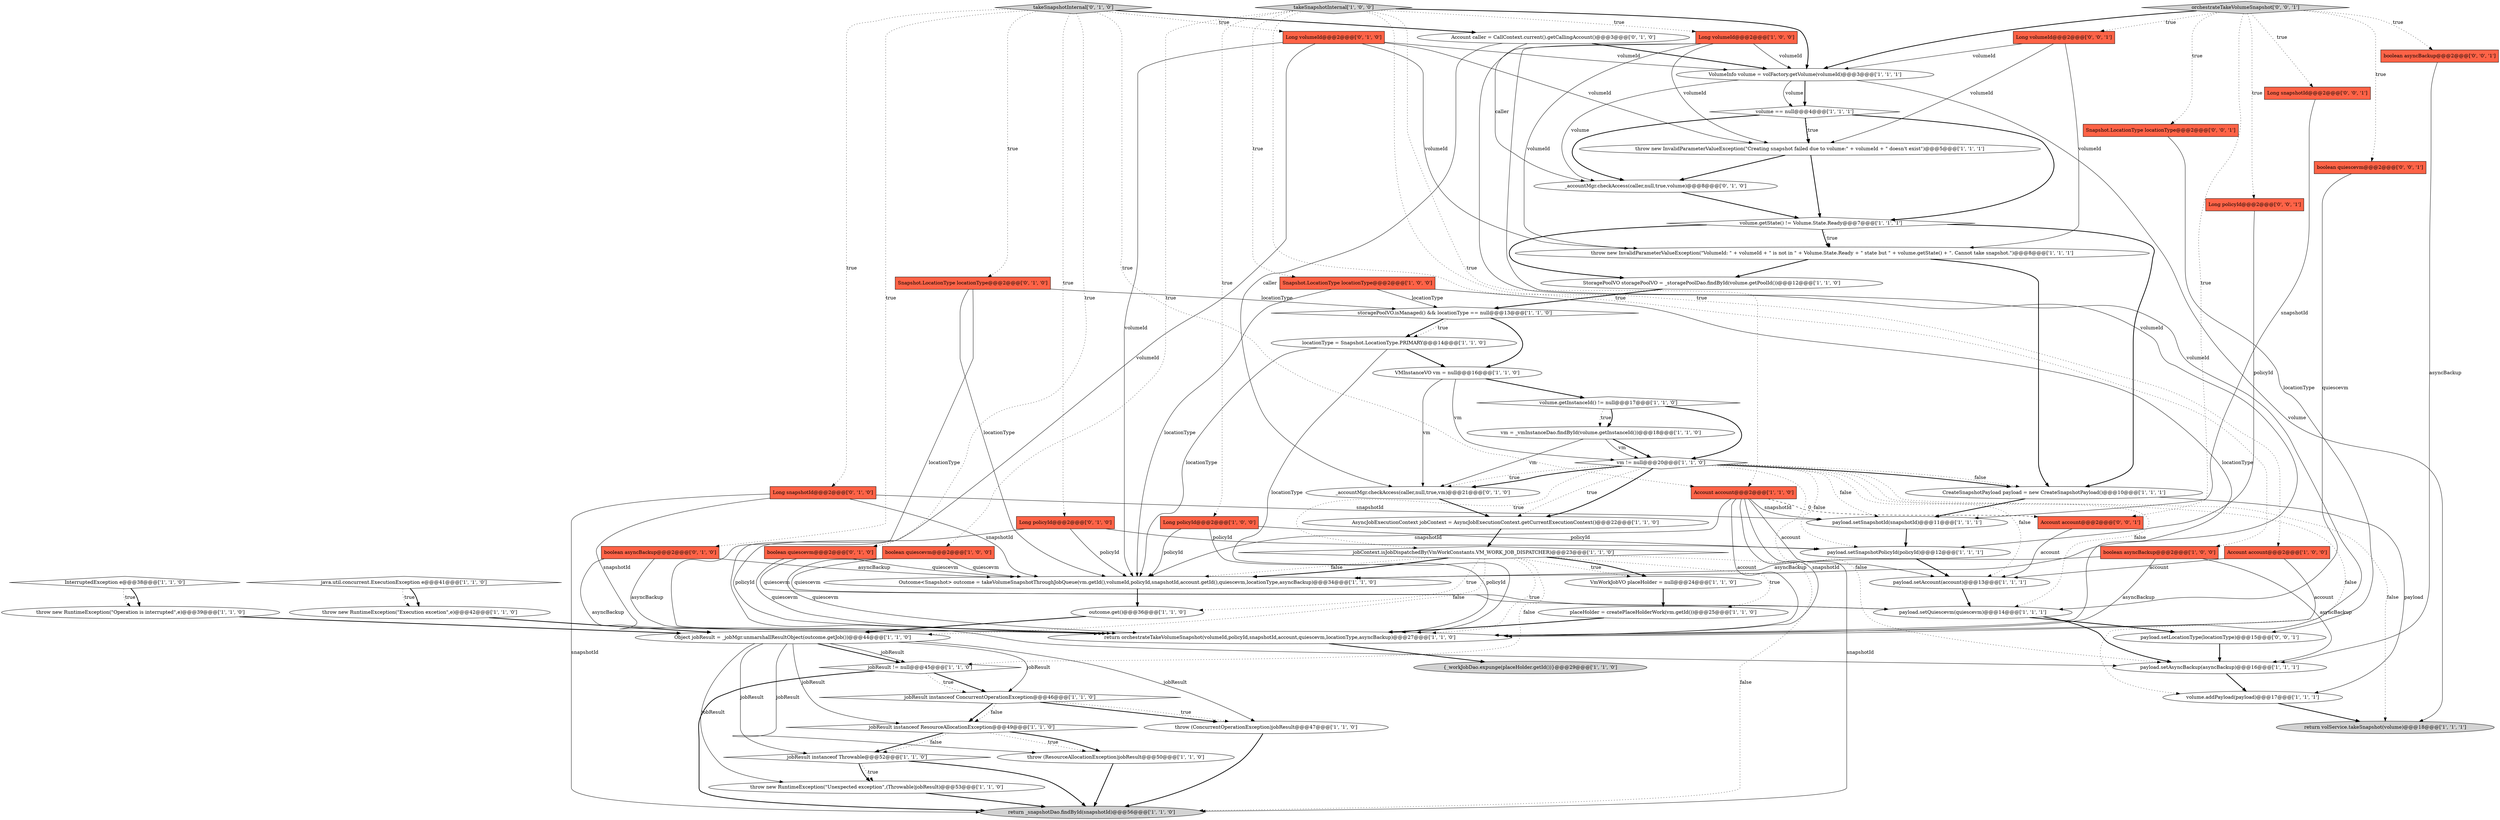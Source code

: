 digraph {
9 [style = filled, label = "return _snapshotDao.findById(snapshotId)@@@56@@@['1', '1', '0']", fillcolor = lightgray, shape = ellipse image = "AAA0AAABBB1BBB"];
36 [style = filled, label = "jobResult instanceof Throwable@@@52@@@['1', '1', '0']", fillcolor = white, shape = diamond image = "AAA0AAABBB1BBB"];
0 [style = filled, label = "boolean quiescevm@@@2@@@['1', '0', '0']", fillcolor = tomato, shape = box image = "AAA0AAABBB1BBB"];
13 [style = filled, label = "CreateSnapshotPayload payload = new CreateSnapshotPayload()@@@10@@@['1', '1', '1']", fillcolor = white, shape = ellipse image = "AAA0AAABBB1BBB"];
28 [style = filled, label = "jobContext.isJobDispatchedBy(VmWorkConstants.VM_WORK_JOB_DISPATCHER)@@@23@@@['1', '1', '0']", fillcolor = white, shape = diamond image = "AAA0AAABBB1BBB"];
2 [style = filled, label = "AsyncJobExecutionContext jobContext = AsyncJobExecutionContext.getCurrentExecutionContext()@@@22@@@['1', '1', '0']", fillcolor = white, shape = ellipse image = "AAA0AAABBB1BBB"];
47 [style = filled, label = "Account account@@@2@@@['1', '1', '0']", fillcolor = tomato, shape = box image = "AAA0AAABBB1BBB"];
21 [style = filled, label = "Snapshot.LocationType locationType@@@2@@@['1', '0', '0']", fillcolor = tomato, shape = box image = "AAA0AAABBB1BBB"];
49 [style = filled, label = "_accountMgr.checkAccess(caller,null,true,volume)@@@8@@@['0', '1', '0']", fillcolor = white, shape = ellipse image = "AAA1AAABBB2BBB"];
6 [style = filled, label = "return orchestrateTakeVolumeSnapshot(volumeId,policyId,snapshotId,account,quiescevm,locationType,asyncBackup)@@@27@@@['1', '1', '0']", fillcolor = white, shape = ellipse image = "AAA0AAABBB1BBB"];
16 [style = filled, label = "payload.setSnapshotPolicyId(policyId)@@@12@@@['1', '1', '1']", fillcolor = white, shape = ellipse image = "AAA0AAABBB1BBB"];
29 [style = filled, label = "Long volumeId@@@2@@@['1', '0', '0']", fillcolor = tomato, shape = box image = "AAA0AAABBB1BBB"];
38 [style = filled, label = "throw new InvalidParameterValueException(\"Creating snapshot failed due to volume:\" + volumeId + \" doesn't exist\")@@@5@@@['1', '1', '1']", fillcolor = white, shape = ellipse image = "AAA0AAABBB1BBB"];
63 [style = filled, label = "boolean asyncBackup@@@2@@@['0', '0', '1']", fillcolor = tomato, shape = box image = "AAA0AAABBB3BBB"];
45 [style = filled, label = "Outcome<Snapshot> outcome = takeVolumeSnapshotThroughJobQueue(vm.getId(),volumeId,policyId,snapshotId,account.getId(),quiescevm,locationType,asyncBackup)@@@34@@@['1', '1', '0']", fillcolor = white, shape = ellipse image = "AAA0AAABBB1BBB"];
51 [style = filled, label = "Long volumeId@@@2@@@['0', '1', '0']", fillcolor = tomato, shape = box image = "AAA0AAABBB2BBB"];
61 [style = filled, label = "payload.setLocationType(locationType)@@@15@@@['0', '0', '1']", fillcolor = white, shape = ellipse image = "AAA0AAABBB3BBB"];
31 [style = filled, label = "volume.getState() != Volume.State.Ready@@@7@@@['1', '1', '1']", fillcolor = white, shape = diamond image = "AAA0AAABBB1BBB"];
32 [style = filled, label = "volume.getInstanceId() != null@@@17@@@['1', '1', '0']", fillcolor = white, shape = diamond image = "AAA0AAABBB1BBB"];
33 [style = filled, label = "throw (ConcurrentOperationException)jobResult@@@47@@@['1', '1', '0']", fillcolor = white, shape = ellipse image = "AAA0AAABBB1BBB"];
64 [style = filled, label = "Long snapshotId@@@2@@@['0', '0', '1']", fillcolor = tomato, shape = box image = "AAA0AAABBB3BBB"];
66 [style = filled, label = "Snapshot.LocationType locationType@@@2@@@['0', '0', '1']", fillcolor = tomato, shape = box image = "AAA0AAABBB3BBB"];
35 [style = filled, label = "vm != null@@@20@@@['1', '1', '0']", fillcolor = white, shape = diamond image = "AAA0AAABBB1BBB"];
62 [style = filled, label = "boolean quiescevm@@@2@@@['0', '0', '1']", fillcolor = tomato, shape = box image = "AAA0AAABBB3BBB"];
22 [style = filled, label = "java.util.concurrent.ExecutionException e@@@41@@@['1', '1', '0']", fillcolor = white, shape = diamond image = "AAA0AAABBB1BBB"];
11 [style = filled, label = "VMInstanceVO vm = null@@@16@@@['1', '1', '0']", fillcolor = white, shape = ellipse image = "AAA0AAABBB1BBB"];
27 [style = filled, label = "StoragePoolVO storagePoolVO = _storagePoolDao.findById(volume.getPoolId())@@@12@@@['1', '1', '0']", fillcolor = white, shape = ellipse image = "AAA0AAABBB1BBB"];
15 [style = filled, label = "payload.setAsyncBackup(asyncBackup)@@@16@@@['1', '1', '1']", fillcolor = white, shape = ellipse image = "AAA0AAABBB1BBB"];
34 [style = filled, label = "payload.setQuiescevm(quiescevm)@@@14@@@['1', '1', '1']", fillcolor = white, shape = ellipse image = "AAA0AAABBB1BBB"];
57 [style = filled, label = "Long policyId@@@2@@@['0', '1', '0']", fillcolor = tomato, shape = box image = "AAA0AAABBB2BBB"];
65 [style = filled, label = "orchestrateTakeVolumeSnapshot['0', '0', '1']", fillcolor = lightgray, shape = diamond image = "AAA0AAABBB3BBB"];
18 [style = filled, label = "placeHolder = createPlaceHolderWork(vm.getId())@@@25@@@['1', '1', '0']", fillcolor = white, shape = ellipse image = "AAA0AAABBB1BBB"];
52 [style = filled, label = "Snapshot.LocationType locationType@@@2@@@['0', '1', '0']", fillcolor = tomato, shape = box image = "AAA0AAABBB2BBB"];
10 [style = filled, label = "storagePoolVO.isManaged() && locationType == null@@@13@@@['1', '1', '0']", fillcolor = white, shape = diamond image = "AAA0AAABBB1BBB"];
8 [style = filled, label = "volume == null@@@4@@@['1', '1', '1']", fillcolor = white, shape = diamond image = "AAA0AAABBB1BBB"];
4 [style = filled, label = "boolean asyncBackup@@@2@@@['1', '0', '0']", fillcolor = tomato, shape = box image = "AAA0AAABBB1BBB"];
41 [style = filled, label = "outcome.get()@@@36@@@['1', '1', '0']", fillcolor = white, shape = ellipse image = "AAA0AAABBB1BBB"];
37 [style = filled, label = "{_workJobDao.expunge(placeHolder.getId())}@@@29@@@['1', '1', '0']", fillcolor = lightgray, shape = ellipse image = "AAA0AAABBB1BBB"];
56 [style = filled, label = "_accountMgr.checkAccess(caller,null,true,vm)@@@21@@@['0', '1', '0']", fillcolor = white, shape = ellipse image = "AAA1AAABBB2BBB"];
17 [style = filled, label = "jobResult instanceof ResourceAllocationException@@@49@@@['1', '1', '0']", fillcolor = white, shape = diamond image = "AAA0AAABBB1BBB"];
58 [style = filled, label = "boolean quiescevm@@@2@@@['0', '1', '0']", fillcolor = tomato, shape = box image = "AAA0AAABBB2BBB"];
7 [style = filled, label = "InterruptedException e@@@38@@@['1', '1', '0']", fillcolor = white, shape = diamond image = "AAA0AAABBB1BBB"];
43 [style = filled, label = "Object jobResult = _jobMgr.unmarshallResultObject(outcome.getJob())@@@44@@@['1', '1', '0']", fillcolor = white, shape = ellipse image = "AAA0AAABBB1BBB"];
24 [style = filled, label = "throw new RuntimeException(\"Unexpected exception\",(Throwable)jobResult)@@@53@@@['1', '1', '0']", fillcolor = white, shape = ellipse image = "AAA0AAABBB1BBB"];
40 [style = filled, label = "return volService.takeSnapshot(volume)@@@18@@@['1', '1', '1']", fillcolor = lightgray, shape = ellipse image = "AAA0AAABBB1BBB"];
53 [style = filled, label = "Account caller = CallContext.current().getCallingAccount()@@@3@@@['0', '1', '0']", fillcolor = white, shape = ellipse image = "AAA1AAABBB2BBB"];
48 [style = filled, label = "VolumeInfo volume = volFactory.getVolume(volumeId)@@@3@@@['1', '1', '1']", fillcolor = white, shape = ellipse image = "AAA0AAABBB1BBB"];
5 [style = filled, label = "vm = _vmInstanceDao.findById(volume.getInstanceId())@@@18@@@['1', '1', '0']", fillcolor = white, shape = ellipse image = "AAA0AAABBB1BBB"];
19 [style = filled, label = "takeSnapshotInternal['1', '0', '0']", fillcolor = lightgray, shape = diamond image = "AAA0AAABBB1BBB"];
55 [style = filled, label = "boolean asyncBackup@@@2@@@['0', '1', '0']", fillcolor = tomato, shape = box image = "AAA0AAABBB2BBB"];
59 [style = filled, label = "Long policyId@@@2@@@['0', '0', '1']", fillcolor = tomato, shape = box image = "AAA0AAABBB3BBB"];
12 [style = filled, label = "throw (ResourceAllocationException)jobResult@@@50@@@['1', '1', '0']", fillcolor = white, shape = ellipse image = "AAA0AAABBB1BBB"];
14 [style = filled, label = "throw new InvalidParameterValueException(\"VolumeId: \" + volumeId + \" is not in \" + Volume.State.Ready + \" state but \" + volume.getState() + \". Cannot take snapshot.\")@@@8@@@['1', '1', '1']", fillcolor = white, shape = ellipse image = "AAA0AAABBB1BBB"];
44 [style = filled, label = "payload.setAccount(account)@@@13@@@['1', '1', '1']", fillcolor = white, shape = ellipse image = "AAA0AAABBB1BBB"];
60 [style = filled, label = "Long volumeId@@@2@@@['0', '0', '1']", fillcolor = tomato, shape = box image = "AAA0AAABBB3BBB"];
26 [style = filled, label = "throw new RuntimeException(\"Operation is interrupted\",e)@@@39@@@['1', '1', '0']", fillcolor = white, shape = ellipse image = "AAA0AAABBB1BBB"];
25 [style = filled, label = "payload.setSnapshotId(snapshotId)@@@11@@@['1', '1', '1']", fillcolor = white, shape = ellipse image = "AAA0AAABBB1BBB"];
30 [style = filled, label = "locationType = Snapshot.LocationType.PRIMARY@@@14@@@['1', '1', '0']", fillcolor = white, shape = ellipse image = "AAA0AAABBB1BBB"];
39 [style = filled, label = "volume.addPayload(payload)@@@17@@@['1', '1', '1']", fillcolor = white, shape = ellipse image = "AAA0AAABBB1BBB"];
3 [style = filled, label = "Long policyId@@@2@@@['1', '0', '0']", fillcolor = tomato, shape = box image = "AAA0AAABBB1BBB"];
20 [style = filled, label = "Account account@@@2@@@['1', '0', '0']", fillcolor = tomato, shape = box image = "AAA0AAABBB1BBB"];
54 [style = filled, label = "Long snapshotId@@@2@@@['0', '1', '0']", fillcolor = tomato, shape = box image = "AAA0AAABBB2BBB"];
50 [style = filled, label = "takeSnapshotInternal['0', '1', '0']", fillcolor = lightgray, shape = diamond image = "AAA0AAABBB2BBB"];
1 [style = filled, label = "jobResult instanceof ConcurrentOperationException@@@46@@@['1', '1', '0']", fillcolor = white, shape = diamond image = "AAA0AAABBB1BBB"];
23 [style = filled, label = "throw new RuntimeException(\"Execution excetion\",e)@@@42@@@['1', '1', '0']", fillcolor = white, shape = ellipse image = "AAA0AAABBB1BBB"];
46 [style = filled, label = "jobResult != null@@@45@@@['1', '1', '0']", fillcolor = white, shape = diamond image = "AAA0AAABBB1BBB"];
42 [style = filled, label = "VmWorkJobVO placeHolder = null@@@24@@@['1', '1', '0']", fillcolor = white, shape = ellipse image = "AAA0AAABBB1BBB"];
67 [style = filled, label = "Account account@@@2@@@['0', '0', '1']", fillcolor = tomato, shape = box image = "AAA0AAABBB3BBB"];
19->21 [style = dotted, label="true"];
58->45 [style = solid, label="quiescevm"];
19->0 [style = dotted, label="true"];
35->40 [style = dotted, label="false"];
60->48 [style = solid, label="volumeId"];
65->66 [style = dotted, label="true"];
42->18 [style = bold, label=""];
3->6 [style = solid, label="policyId"];
28->6 [style = dotted, label="true"];
10->30 [style = bold, label=""];
50->54 [style = dotted, label="true"];
48->8 [style = bold, label=""];
29->14 [style = solid, label="volumeId"];
51->14 [style = solid, label="volumeId"];
58->6 [style = solid, label="quiescevm"];
13->25 [style = bold, label=""];
43->46 [style = bold, label=""];
54->9 [style = solid, label="snapshotId"];
6->37 [style = bold, label=""];
45->41 [style = bold, label=""];
34->61 [style = bold, label=""];
47->45 [style = solid, label="snapshotId"];
10->11 [style = bold, label=""];
8->31 [style = bold, label=""];
28->45 [style = dotted, label="false"];
57->16 [style = solid, label="policyId"];
43->33 [style = solid, label="jobResult"];
31->14 [style = dotted, label="true"];
1->33 [style = bold, label=""];
64->25 [style = solid, label="snapshotId"];
1->33 [style = dotted, label="true"];
53->56 [style = solid, label="caller"];
11->56 [style = solid, label="vm"];
4->45 [style = solid, label="asyncBackup"];
44->34 [style = bold, label=""];
50->57 [style = dotted, label="true"];
51->6 [style = solid, label="volumeId"];
35->56 [style = dotted, label="true"];
25->16 [style = bold, label=""];
0->34 [style = solid, label="quiescevm"];
48->40 [style = solid, label="volume"];
13->39 [style = solid, label="payload"];
29->45 [style = solid, label="volumeId"];
50->53 [style = bold, label=""];
35->15 [style = dotted, label="false"];
15->39 [style = bold, label=""];
1->17 [style = bold, label=""];
43->17 [style = solid, label="jobResult"];
33->9 [style = bold, label=""];
36->24 [style = bold, label=""];
47->25 [style = solid, label="snapshotId"];
49->31 [style = bold, label=""];
65->48 [style = bold, label=""];
19->3 [style = dotted, label="true"];
28->45 [style = bold, label=""];
53->49 [style = solid, label="caller"];
34->15 [style = bold, label=""];
35->44 [style = dotted, label="false"];
29->48 [style = solid, label="volumeId"];
30->45 [style = solid, label="locationType"];
14->13 [style = bold, label=""];
65->60 [style = dotted, label="true"];
21->45 [style = solid, label="locationType"];
35->13 [style = bold, label=""];
65->67 [style = dotted, label="true"];
57->45 [style = solid, label="policyId"];
23->43 [style = bold, label=""];
2->28 [style = bold, label=""];
51->45 [style = solid, label="volumeId"];
11->32 [style = bold, label=""];
19->20 [style = dotted, label="true"];
35->28 [style = dotted, label="true"];
12->9 [style = bold, label=""];
59->16 [style = solid, label="policyId"];
47->44 [style = solid, label="account"];
67->44 [style = solid, label="account"];
65->59 [style = dotted, label="true"];
29->6 [style = solid, label="volumeId"];
20->44 [style = solid, label="account"];
50->55 [style = dotted, label="true"];
38->31 [style = bold, label=""];
55->45 [style = solid, label="asyncBackup"];
58->34 [style = solid, label="quiescevm"];
4->6 [style = solid, label="asyncBackup"];
63->15 [style = solid, label="asyncBackup"];
46->1 [style = bold, label=""];
43->1 [style = solid, label="jobResult"];
8->49 [style = bold, label=""];
50->58 [style = dotted, label="true"];
20->6 [style = solid, label="account"];
19->48 [style = bold, label=""];
35->13 [style = dotted, label="false"];
28->42 [style = dotted, label="true"];
31->14 [style = bold, label=""];
62->34 [style = solid, label="quiescevm"];
32->5 [style = dotted, label="true"];
18->6 [style = bold, label=""];
60->38 [style = solid, label="volumeId"];
3->45 [style = solid, label="policyId"];
30->6 [style = solid, label="locationType"];
50->52 [style = dotted, label="true"];
22->23 [style = dotted, label="true"];
43->46 [style = solid, label="jobResult"];
55->15 [style = solid, label="asyncBackup"];
35->2 [style = bold, label=""];
28->46 [style = dotted, label="false"];
57->6 [style = solid, label="policyId"];
47->6 [style = solid, label="account"];
8->38 [style = dotted, label="true"];
21->10 [style = solid, label="locationType"];
51->48 [style = solid, label="volumeId"];
38->49 [style = bold, label=""];
21->6 [style = solid, label="locationType"];
7->26 [style = dotted, label="true"];
0->6 [style = solid, label="quiescevm"];
52->10 [style = solid, label="locationType"];
46->9 [style = bold, label=""];
5->35 [style = bold, label=""];
54->45 [style = solid, label="snapshotId"];
8->38 [style = bold, label=""];
43->24 [style = solid, label="jobResult"];
28->41 [style = dotted, label="true"];
17->36 [style = bold, label=""];
17->12 [style = dotted, label="true"];
47->9 [style = solid, label="snapshotId"];
53->48 [style = bold, label=""];
28->42 [style = bold, label=""];
19->29 [style = dotted, label="true"];
19->47 [style = dotted, label="true"];
50->47 [style = dotted, label="true"];
35->25 [style = dotted, label="false"];
24->9 [style = bold, label=""];
46->1 [style = dotted, label="true"];
28->43 [style = dotted, label="false"];
31->13 [style = bold, label=""];
65->64 [style = dotted, label="true"];
0->45 [style = solid, label="quiescevm"];
36->24 [style = dotted, label="true"];
26->43 [style = bold, label=""];
14->27 [style = bold, label=""];
61->15 [style = bold, label=""];
60->14 [style = solid, label="volumeId"];
47->6 [style = solid, label="snapshotId"];
29->38 [style = solid, label="volumeId"];
65->62 [style = dotted, label="true"];
35->56 [style = bold, label=""];
51->38 [style = solid, label="volumeId"];
32->5 [style = bold, label=""];
17->36 [style = dotted, label="false"];
52->6 [style = solid, label="locationType"];
41->43 [style = bold, label=""];
50->51 [style = dotted, label="true"];
1->17 [style = dotted, label="false"];
4->15 [style = solid, label="asyncBackup"];
30->11 [style = bold, label=""];
7->26 [style = bold, label=""];
17->12 [style = bold, label=""];
10->30 [style = dotted, label="true"];
47->67 [style = dashed, label="0"];
65->63 [style = dotted, label="true"];
54->25 [style = solid, label="snapshotId"];
19->4 [style = dotted, label="true"];
55->6 [style = solid, label="asyncBackup"];
36->9 [style = bold, label=""];
3->16 [style = solid, label="policyId"];
16->44 [style = bold, label=""];
11->35 [style = solid, label="vm"];
56->2 [style = bold, label=""];
35->2 [style = dotted, label="true"];
32->35 [style = bold, label=""];
27->10 [style = bold, label=""];
48->8 [style = solid, label="volume"];
43->12 [style = solid, label="jobResult"];
52->45 [style = solid, label="locationType"];
66->61 [style = solid, label="locationType"];
39->40 [style = bold, label=""];
22->23 [style = bold, label=""];
43->36 [style = solid, label="jobResult"];
35->16 [style = dotted, label="false"];
28->9 [style = dotted, label="false"];
54->6 [style = solid, label="snapshotId"];
5->35 [style = solid, label="vm"];
28->18 [style = dotted, label="true"];
48->49 [style = solid, label="volume"];
31->27 [style = bold, label=""];
35->39 [style = dotted, label="false"];
5->56 [style = solid, label="vm"];
35->34 [style = dotted, label="false"];
}
